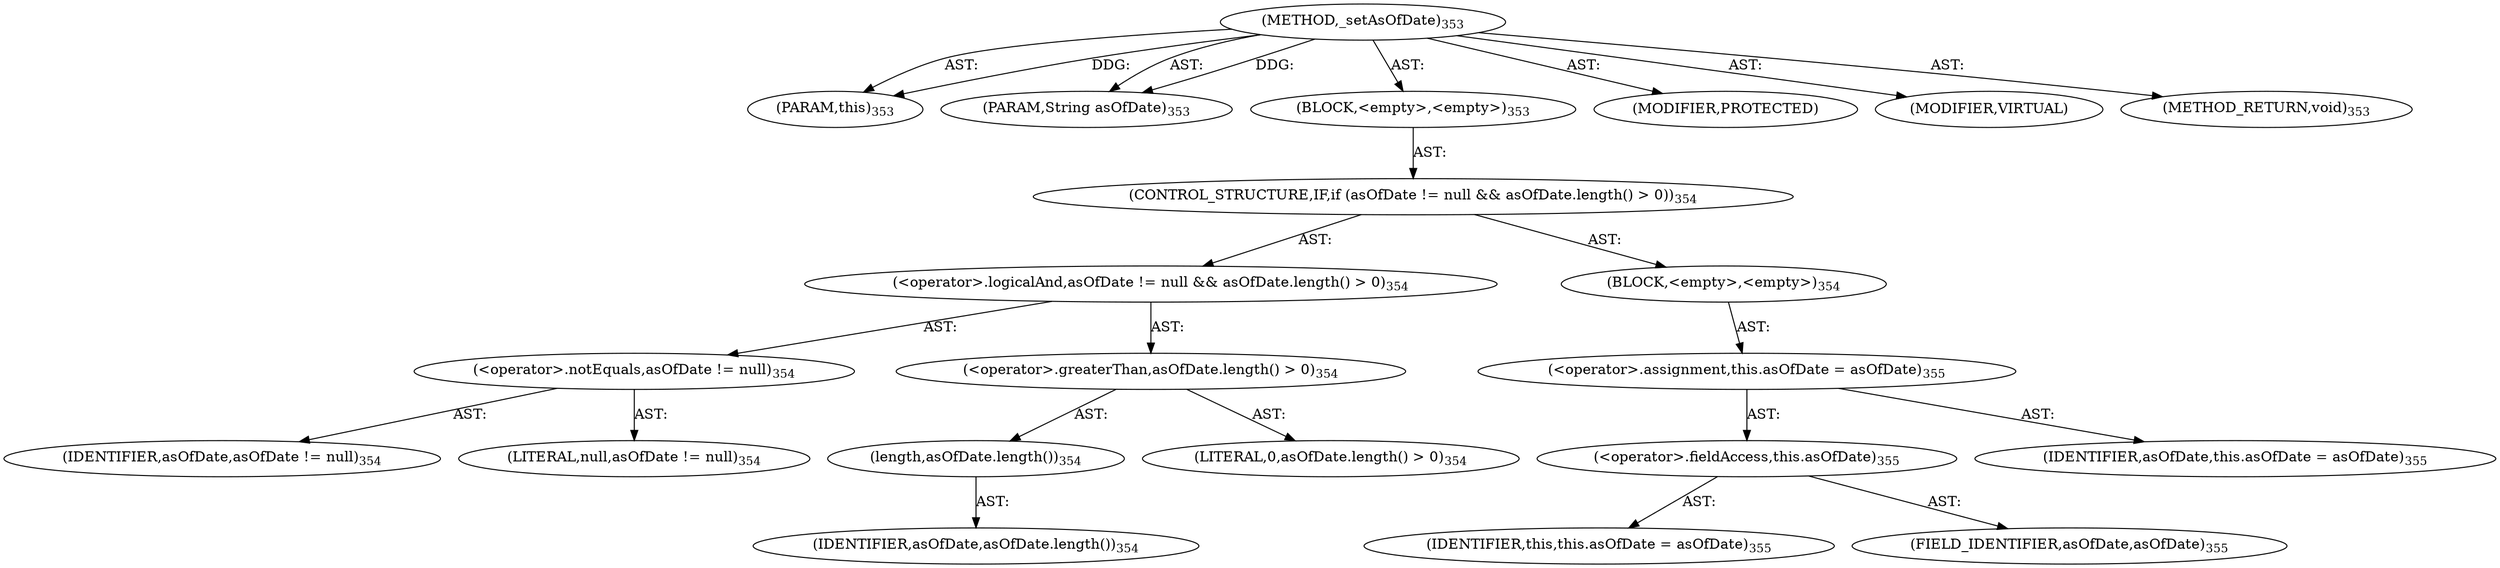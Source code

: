digraph "_setAsOfDate" {  
"111669149707" [label = <(METHOD,_setAsOfDate)<SUB>353</SUB>> ]
"115964117001" [label = <(PARAM,this)<SUB>353</SUB>> ]
"115964117035" [label = <(PARAM,String asOfDate)<SUB>353</SUB>> ]
"25769803791" [label = <(BLOCK,&lt;empty&gt;,&lt;empty&gt;)<SUB>353</SUB>> ]
"47244640260" [label = <(CONTROL_STRUCTURE,IF,if (asOfDate != null &amp;&amp; asOfDate.length() &gt; 0))<SUB>354</SUB>> ]
"30064771103" [label = <(&lt;operator&gt;.logicalAnd,asOfDate != null &amp;&amp; asOfDate.length() &gt; 0)<SUB>354</SUB>> ]
"30064771104" [label = <(&lt;operator&gt;.notEquals,asOfDate != null)<SUB>354</SUB>> ]
"68719476839" [label = <(IDENTIFIER,asOfDate,asOfDate != null)<SUB>354</SUB>> ]
"90194313220" [label = <(LITERAL,null,asOfDate != null)<SUB>354</SUB>> ]
"30064771105" [label = <(&lt;operator&gt;.greaterThan,asOfDate.length() &gt; 0)<SUB>354</SUB>> ]
"30064771106" [label = <(length,asOfDate.length())<SUB>354</SUB>> ]
"68719476840" [label = <(IDENTIFIER,asOfDate,asOfDate.length())<SUB>354</SUB>> ]
"90194313221" [label = <(LITERAL,0,asOfDate.length() &gt; 0)<SUB>354</SUB>> ]
"25769803792" [label = <(BLOCK,&lt;empty&gt;,&lt;empty&gt;)<SUB>354</SUB>> ]
"30064771107" [label = <(&lt;operator&gt;.assignment,this.asOfDate = asOfDate)<SUB>355</SUB>> ]
"30064771108" [label = <(&lt;operator&gt;.fieldAccess,this.asOfDate)<SUB>355</SUB>> ]
"68719476751" [label = <(IDENTIFIER,this,this.asOfDate = asOfDate)<SUB>355</SUB>> ]
"55834574863" [label = <(FIELD_IDENTIFIER,asOfDate,asOfDate)<SUB>355</SUB>> ]
"68719476841" [label = <(IDENTIFIER,asOfDate,this.asOfDate = asOfDate)<SUB>355</SUB>> ]
"133143986213" [label = <(MODIFIER,PROTECTED)> ]
"133143986214" [label = <(MODIFIER,VIRTUAL)> ]
"128849018891" [label = <(METHOD_RETURN,void)<SUB>353</SUB>> ]
  "111669149707" -> "115964117001"  [ label = "AST: "] 
  "111669149707" -> "115964117035"  [ label = "AST: "] 
  "111669149707" -> "25769803791"  [ label = "AST: "] 
  "111669149707" -> "133143986213"  [ label = "AST: "] 
  "111669149707" -> "133143986214"  [ label = "AST: "] 
  "111669149707" -> "128849018891"  [ label = "AST: "] 
  "25769803791" -> "47244640260"  [ label = "AST: "] 
  "47244640260" -> "30064771103"  [ label = "AST: "] 
  "47244640260" -> "25769803792"  [ label = "AST: "] 
  "30064771103" -> "30064771104"  [ label = "AST: "] 
  "30064771103" -> "30064771105"  [ label = "AST: "] 
  "30064771104" -> "68719476839"  [ label = "AST: "] 
  "30064771104" -> "90194313220"  [ label = "AST: "] 
  "30064771105" -> "30064771106"  [ label = "AST: "] 
  "30064771105" -> "90194313221"  [ label = "AST: "] 
  "30064771106" -> "68719476840"  [ label = "AST: "] 
  "25769803792" -> "30064771107"  [ label = "AST: "] 
  "30064771107" -> "30064771108"  [ label = "AST: "] 
  "30064771107" -> "68719476841"  [ label = "AST: "] 
  "30064771108" -> "68719476751"  [ label = "AST: "] 
  "30064771108" -> "55834574863"  [ label = "AST: "] 
  "111669149707" -> "115964117001"  [ label = "DDG: "] 
  "111669149707" -> "115964117035"  [ label = "DDG: "] 
}
